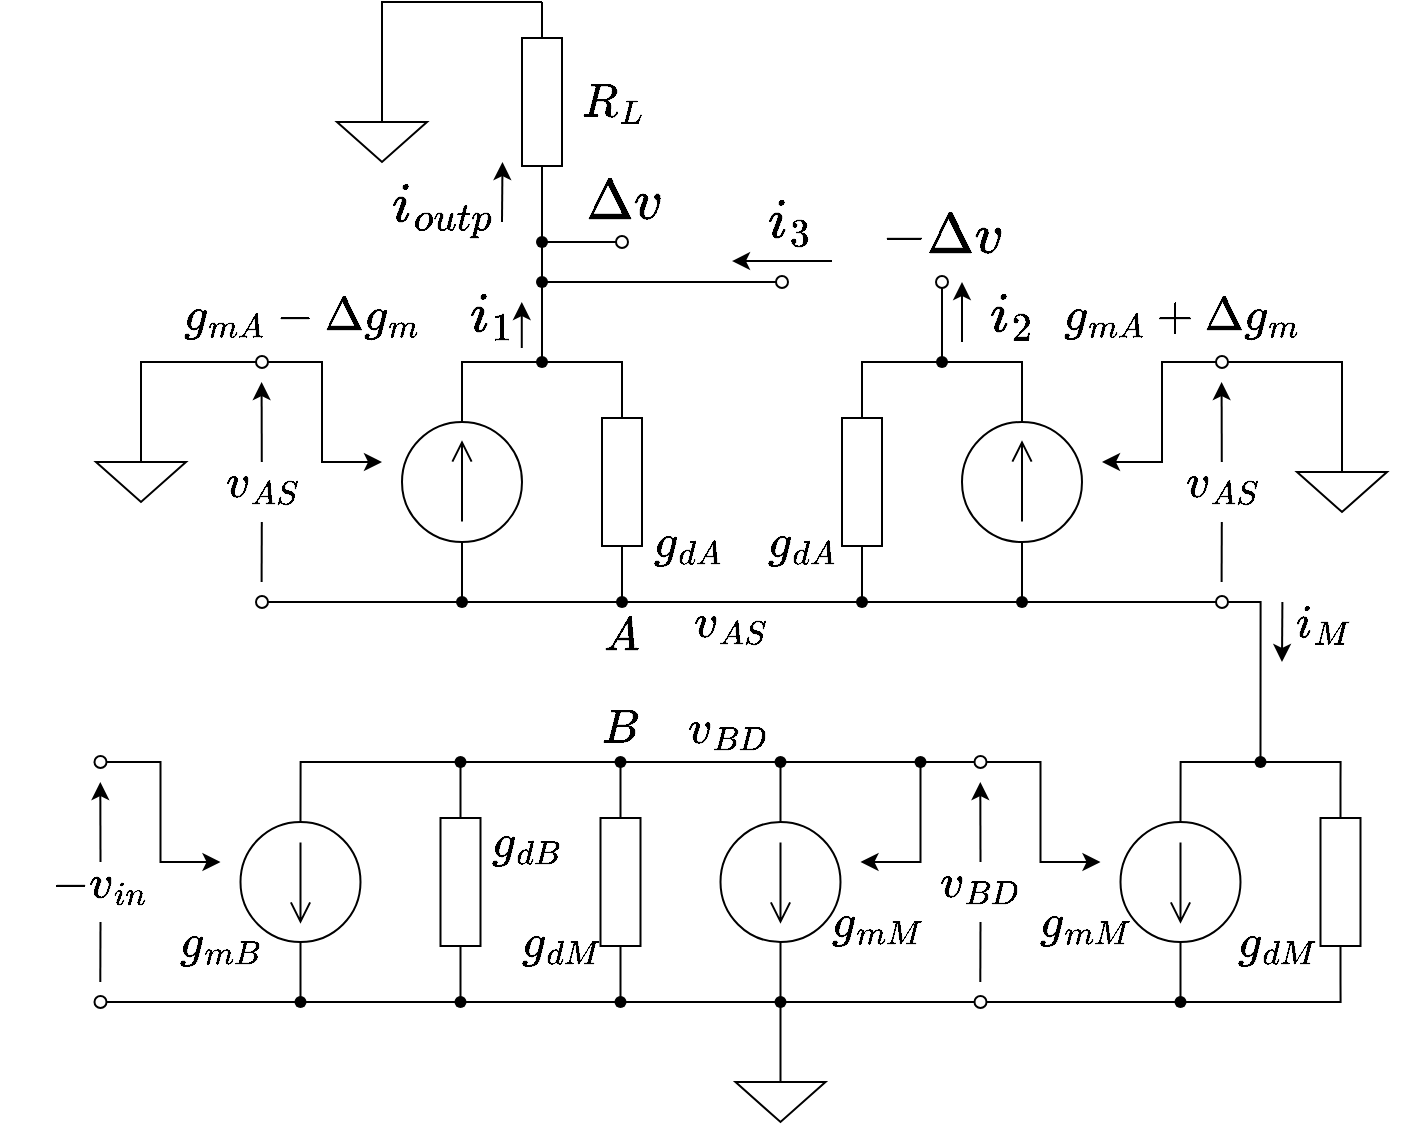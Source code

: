 <mxfile version="21.1.2" type="device">
  <diagram name="ページ1" id="mVm98HoABzWzxBuXfpn-">
    <mxGraphModel dx="810" dy="473" grid="1" gridSize="10" guides="1" tooltips="1" connect="1" arrows="1" fold="1" page="1" pageScale="1" pageWidth="827" pageHeight="1169" math="1" shadow="0">
      <root>
        <mxCell id="0" />
        <mxCell id="1" parent="0" />
        <mxCell id="XizeHZIjxKbHrV3lIYe8-179" value="" style="pointerEvents=1;verticalLabelPosition=bottom;shadow=0;dashed=0;align=center;html=1;verticalAlign=top;shape=mxgraph.electrical.signal_sources.source;aspect=fixed;points=[[0.5,0,0],[1,0.5,0],[0.5,1,0],[0,0.5,0]];elSignalType=dc1;fontFamily=Helvetica;fontSize=11;fontColor=default;direction=south;" parent="1" vertex="1">
          <mxGeometry x="609.25" y="470" width="60" height="60" as="geometry" />
        </mxCell>
        <mxCell id="XizeHZIjxKbHrV3lIYe8-180" style="edgeStyle=orthogonalEdgeStyle;shape=connector;rounded=0;orthogonalLoop=1;jettySize=auto;html=1;labelBackgroundColor=default;strokeColor=default;fontFamily=Helvetica;fontSize=11;fontColor=default;endArrow=classic;endFill=1;exitX=1;exitY=0.5;exitDx=0;exitDy=0;" parent="1" source="XizeHZIjxKbHrV3lIYe8-298" edge="1">
          <mxGeometry relative="1" as="geometry">
            <mxPoint x="599.25" y="490" as="targetPoint" />
            <Array as="points">
              <mxPoint x="569.25" y="440" />
              <mxPoint x="569.25" y="490" />
            </Array>
            <mxPoint x="549.25" y="440" as="sourcePoint" />
          </mxGeometry>
        </mxCell>
        <mxCell id="XizeHZIjxKbHrV3lIYe8-236" style="edgeStyle=orthogonalEdgeStyle;shape=connector;rounded=0;orthogonalLoop=1;jettySize=auto;html=1;exitX=1;exitY=0.5;exitDx=0;exitDy=0;exitPerimeter=0;entryX=1.008;entryY=0.611;entryDx=0;entryDy=0;entryPerimeter=0;labelBackgroundColor=default;strokeColor=default;fontFamily=Helvetica;fontSize=11;fontColor=default;endArrow=none;endFill=0;" parent="1" source="XizeHZIjxKbHrV3lIYe8-184" target="XizeHZIjxKbHrV3lIYe8-185" edge="1">
          <mxGeometry relative="1" as="geometry">
            <Array as="points">
              <mxPoint x="719.25" y="560" />
            </Array>
          </mxGeometry>
        </mxCell>
        <mxCell id="XizeHZIjxKbHrV3lIYe8-184" value="" style="pointerEvents=1;verticalLabelPosition=bottom;shadow=0;dashed=0;align=center;html=1;verticalAlign=top;shape=mxgraph.electrical.resistors.resistor_1;fontFamily=Helvetica;fontSize=11;fontColor=default;direction=south;" parent="1" vertex="1">
          <mxGeometry x="709.25" y="450" width="20" height="100" as="geometry" />
        </mxCell>
        <mxCell id="XizeHZIjxKbHrV3lIYe8-185" value="" style="shape=waypoint;sketch=0;fillStyle=solid;size=6;pointerEvents=1;points=[];fillColor=none;resizable=0;rotatable=0;perimeter=centerPerimeter;snapToPoint=1;fontFamily=Helvetica;fontSize=11;fontColor=default;" parent="1" vertex="1">
          <mxGeometry x="629.25" y="550" width="20" height="20" as="geometry" />
        </mxCell>
        <mxCell id="XizeHZIjxKbHrV3lIYe8-186" style="edgeStyle=orthogonalEdgeStyle;shape=connector;rounded=0;orthogonalLoop=1;jettySize=auto;html=1;exitX=1;exitY=0.5;exitDx=0;exitDy=0;exitPerimeter=0;labelBackgroundColor=default;strokeColor=default;fontFamily=Helvetica;fontSize=11;fontColor=default;endArrow=none;endFill=0;" parent="1" source="XizeHZIjxKbHrV3lIYe8-179" target="XizeHZIjxKbHrV3lIYe8-185" edge="1">
          <mxGeometry relative="1" as="geometry" />
        </mxCell>
        <mxCell id="XizeHZIjxKbHrV3lIYe8-192" value="" style="shape=waypoint;sketch=0;fillStyle=solid;size=6;pointerEvents=1;points=[];fillColor=none;resizable=0;rotatable=0;perimeter=centerPerimeter;snapToPoint=1;fontFamily=Helvetica;fontSize=11;fontColor=default;" parent="1" vertex="1">
          <mxGeometry x="669.25" y="430" width="20" height="20" as="geometry" />
        </mxCell>
        <mxCell id="XizeHZIjxKbHrV3lIYe8-193" style="edgeStyle=orthogonalEdgeStyle;shape=connector;rounded=0;orthogonalLoop=1;jettySize=auto;html=1;exitX=0;exitY=0.5;exitDx=0;exitDy=0;exitPerimeter=0;labelBackgroundColor=default;strokeColor=default;fontFamily=Helvetica;fontSize=11;fontColor=default;endArrow=none;endFill=0;" parent="1" source="XizeHZIjxKbHrV3lIYe8-179" target="XizeHZIjxKbHrV3lIYe8-192" edge="1">
          <mxGeometry relative="1" as="geometry">
            <Array as="points">
              <mxPoint x="639.25" y="440" />
            </Array>
          </mxGeometry>
        </mxCell>
        <mxCell id="XizeHZIjxKbHrV3lIYe8-194" style="edgeStyle=orthogonalEdgeStyle;shape=connector;rounded=0;orthogonalLoop=1;jettySize=auto;html=1;exitX=0;exitY=0.5;exitDx=0;exitDy=0;exitPerimeter=0;entryX=0.518;entryY=0.615;entryDx=0;entryDy=0;entryPerimeter=0;labelBackgroundColor=default;strokeColor=default;fontFamily=Helvetica;fontSize=11;fontColor=default;endArrow=none;endFill=0;" parent="1" source="XizeHZIjxKbHrV3lIYe8-184" target="XizeHZIjxKbHrV3lIYe8-192" edge="1">
          <mxGeometry relative="1" as="geometry">
            <Array as="points">
              <mxPoint x="719.25" y="440" />
            </Array>
          </mxGeometry>
        </mxCell>
        <mxCell id="XizeHZIjxKbHrV3lIYe8-240" style="edgeStyle=orthogonalEdgeStyle;shape=connector;rounded=0;orthogonalLoop=1;jettySize=auto;html=1;exitX=0;exitY=0.5;exitDx=0;exitDy=0;exitPerimeter=0;labelBackgroundColor=default;strokeColor=default;fontFamily=Helvetica;fontSize=11;fontColor=default;endArrow=none;endFill=0;" parent="1" source="XizeHZIjxKbHrV3lIYe8-160" target="XizeHZIjxKbHrV3lIYe8-238" edge="1">
          <mxGeometry relative="1" as="geometry" />
        </mxCell>
        <mxCell id="XizeHZIjxKbHrV3lIYe8-160" value="" style="pointerEvents=1;verticalLabelPosition=bottom;shadow=0;dashed=0;align=center;html=1;verticalAlign=top;shape=mxgraph.electrical.signal_sources.source;aspect=fixed;points=[[0.5,0,0],[1,0.5,0],[0.5,1,0],[0,0.5,0]];elSignalType=dc1;fontFamily=Helvetica;fontSize=11;fontColor=default;direction=south;" parent="1" vertex="1">
          <mxGeometry x="409.25" y="470" width="60" height="60" as="geometry" />
        </mxCell>
        <mxCell id="XizeHZIjxKbHrV3lIYe8-161" style="edgeStyle=orthogonalEdgeStyle;shape=connector;rounded=0;orthogonalLoop=1;jettySize=auto;html=1;exitX=0;exitY=0.5;exitDx=0;exitDy=0;labelBackgroundColor=default;strokeColor=default;fontFamily=Helvetica;fontSize=11;fontColor=default;endArrow=classic;endFill=1;" parent="1" source="XizeHZIjxKbHrV3lIYe8-298" edge="1">
          <mxGeometry relative="1" as="geometry">
            <mxPoint x="479.25" y="490" as="targetPoint" />
            <Array as="points">
              <mxPoint x="509.25" y="440" />
              <mxPoint x="509.25" y="490" />
            </Array>
            <mxPoint x="536.25" y="440" as="sourcePoint" />
          </mxGeometry>
        </mxCell>
        <mxCell id="XizeHZIjxKbHrV3lIYe8-165" value="" style="pointerEvents=1;verticalLabelPosition=bottom;shadow=0;dashed=0;align=center;html=1;verticalAlign=top;shape=mxgraph.electrical.resistors.resistor_1;fontFamily=Helvetica;fontSize=11;fontColor=default;direction=south;" parent="1" vertex="1">
          <mxGeometry x="349.25" y="450" width="20" height="100" as="geometry" />
        </mxCell>
        <mxCell id="XizeHZIjxKbHrV3lIYe8-300" style="edgeStyle=orthogonalEdgeStyle;shape=connector;rounded=0;orthogonalLoop=1;jettySize=auto;html=1;entryX=0;entryY=0.5;entryDx=0;entryDy=0;labelBackgroundColor=default;strokeColor=default;fontFamily=Helvetica;fontSize=11;fontColor=default;endArrow=none;endFill=0;" parent="1" source="XizeHZIjxKbHrV3lIYe8-166" target="XizeHZIjxKbHrV3lIYe8-299" edge="1">
          <mxGeometry relative="1" as="geometry" />
        </mxCell>
        <mxCell id="XizeHZIjxKbHrV3lIYe8-166" value="" style="shape=waypoint;sketch=0;fillStyle=solid;size=6;pointerEvents=1;points=[];fillColor=none;resizable=0;rotatable=0;perimeter=centerPerimeter;snapToPoint=1;fontFamily=Helvetica;fontSize=11;fontColor=default;" parent="1" vertex="1">
          <mxGeometry x="429.25" y="550" width="20" height="20" as="geometry" />
        </mxCell>
        <mxCell id="XizeHZIjxKbHrV3lIYe8-167" style="edgeStyle=orthogonalEdgeStyle;shape=connector;rounded=0;orthogonalLoop=1;jettySize=auto;html=1;exitX=1;exitY=0.5;exitDx=0;exitDy=0;exitPerimeter=0;labelBackgroundColor=default;strokeColor=default;fontFamily=Helvetica;fontSize=11;fontColor=default;endArrow=none;endFill=0;" parent="1" source="XizeHZIjxKbHrV3lIYe8-160" target="XizeHZIjxKbHrV3lIYe8-166" edge="1">
          <mxGeometry relative="1" as="geometry" />
        </mxCell>
        <mxCell id="XizeHZIjxKbHrV3lIYe8-169" value="" style="shape=waypoint;sketch=0;fillStyle=solid;size=6;pointerEvents=1;points=[];fillColor=none;resizable=0;rotatable=0;perimeter=centerPerimeter;snapToPoint=1;fontFamily=Helvetica;fontSize=11;fontColor=default;" parent="1" vertex="1">
          <mxGeometry x="349.25" y="550" width="20" height="20" as="geometry" />
        </mxCell>
        <mxCell id="XizeHZIjxKbHrV3lIYe8-171" style="edgeStyle=orthogonalEdgeStyle;shape=connector;rounded=0;orthogonalLoop=1;jettySize=auto;html=1;exitX=1;exitY=0.5;exitDx=0;exitDy=0;exitPerimeter=0;labelBackgroundColor=default;strokeColor=default;fontFamily=Helvetica;fontSize=11;fontColor=default;endArrow=none;endFill=0;" parent="1" source="XizeHZIjxKbHrV3lIYe8-165" target="XizeHZIjxKbHrV3lIYe8-169" edge="1">
          <mxGeometry relative="1" as="geometry" />
        </mxCell>
        <mxCell id="XizeHZIjxKbHrV3lIYe8-172" style="edgeStyle=orthogonalEdgeStyle;shape=connector;rounded=0;orthogonalLoop=1;jettySize=auto;html=1;entryX=0.034;entryY=0.433;entryDx=0;entryDy=0;entryPerimeter=0;labelBackgroundColor=default;strokeColor=default;fontFamily=Helvetica;fontSize=11;fontColor=default;endArrow=none;endFill=0;" parent="1" source="XizeHZIjxKbHrV3lIYe8-166" target="XizeHZIjxKbHrV3lIYe8-169" edge="1">
          <mxGeometry relative="1" as="geometry" />
        </mxCell>
        <mxCell id="XizeHZIjxKbHrV3lIYe8-241" style="edgeStyle=orthogonalEdgeStyle;shape=connector;rounded=0;orthogonalLoop=1;jettySize=auto;html=1;entryX=0;entryY=0.55;entryDx=0;entryDy=0;entryPerimeter=0;labelBackgroundColor=default;strokeColor=default;fontFamily=Helvetica;fontSize=11;fontColor=default;endArrow=none;endFill=0;" parent="1" source="XizeHZIjxKbHrV3lIYe8-173" target="XizeHZIjxKbHrV3lIYe8-238" edge="1">
          <mxGeometry relative="1" as="geometry" />
        </mxCell>
        <mxCell id="XizeHZIjxKbHrV3lIYe8-173" value="" style="shape=waypoint;sketch=0;fillStyle=solid;size=6;pointerEvents=1;points=[];fillColor=none;resizable=0;rotatable=0;perimeter=centerPerimeter;snapToPoint=1;fontFamily=Helvetica;fontSize=11;fontColor=default;" parent="1" vertex="1">
          <mxGeometry x="349.25" y="430" width="20" height="20" as="geometry" />
        </mxCell>
        <mxCell id="XizeHZIjxKbHrV3lIYe8-175" style="edgeStyle=orthogonalEdgeStyle;shape=connector;rounded=0;orthogonalLoop=1;jettySize=auto;html=1;exitX=0;exitY=0.5;exitDx=0;exitDy=0;exitPerimeter=0;entryX=0.518;entryY=0.615;entryDx=0;entryDy=0;entryPerimeter=0;labelBackgroundColor=default;strokeColor=default;fontFamily=Helvetica;fontSize=11;fontColor=default;endArrow=none;endFill=0;" parent="1" source="XizeHZIjxKbHrV3lIYe8-165" target="XizeHZIjxKbHrV3lIYe8-173" edge="1">
          <mxGeometry relative="1" as="geometry" />
        </mxCell>
        <mxCell id="XizeHZIjxKbHrV3lIYe8-141" value="" style="pointerEvents=1;verticalLabelPosition=bottom;shadow=0;dashed=0;align=center;html=1;verticalAlign=top;shape=mxgraph.electrical.signal_sources.source;aspect=fixed;points=[[0.5,0,0],[1,0.5,0],[0.5,1,0],[0,0.5,0]];elSignalType=dc1;fontFamily=Helvetica;fontSize=11;fontColor=default;direction=south;" parent="1" vertex="1">
          <mxGeometry x="169.25" y="470" width="60" height="60" as="geometry" />
        </mxCell>
        <mxCell id="XizeHZIjxKbHrV3lIYe8-142" style="edgeStyle=orthogonalEdgeStyle;shape=connector;rounded=0;orthogonalLoop=1;jettySize=auto;html=1;exitX=1;exitY=0.5;exitDx=0;exitDy=0;labelBackgroundColor=default;strokeColor=default;fontFamily=Helvetica;fontSize=11;fontColor=default;endArrow=classic;endFill=1;" parent="1" source="XizeHZIjxKbHrV3lIYe8-143" edge="1">
          <mxGeometry relative="1" as="geometry">
            <mxPoint x="159.25" y="490" as="targetPoint" />
            <Array as="points">
              <mxPoint x="129.25" y="440" />
              <mxPoint x="129.25" y="490" />
            </Array>
          </mxGeometry>
        </mxCell>
        <mxCell id="XizeHZIjxKbHrV3lIYe8-143" value="" style="verticalLabelPosition=bottom;shadow=0;dashed=0;align=center;html=1;verticalAlign=top;strokeWidth=1;shape=ellipse;perimeter=ellipsePerimeter;fontFamily=Helvetica;fontSize=11;fontColor=default;aspect=fixed;" parent="1" vertex="1">
          <mxGeometry x="96.25" y="437" width="6" height="6" as="geometry" />
        </mxCell>
        <mxCell id="XizeHZIjxKbHrV3lIYe8-144" value="" style="verticalLabelPosition=bottom;shadow=0;dashed=0;align=center;html=1;verticalAlign=top;strokeWidth=1;shape=ellipse;perimeter=ellipsePerimeter;fontFamily=Helvetica;fontSize=11;fontColor=default;aspect=fixed;" parent="1" vertex="1">
          <mxGeometry x="96.25" y="557" width="6" height="6" as="geometry" />
        </mxCell>
        <mxCell id="XizeHZIjxKbHrV3lIYe8-146" value="" style="pointerEvents=1;verticalLabelPosition=bottom;shadow=0;dashed=0;align=center;html=1;verticalAlign=top;shape=mxgraph.electrical.resistors.resistor_1;fontFamily=Helvetica;fontSize=11;fontColor=default;direction=south;" parent="1" vertex="1">
          <mxGeometry x="269.25" y="450" width="20" height="100" as="geometry" />
        </mxCell>
        <mxCell id="XizeHZIjxKbHrV3lIYe8-147" value="" style="shape=waypoint;sketch=0;fillStyle=solid;size=6;pointerEvents=1;points=[];fillColor=none;resizable=0;rotatable=0;perimeter=centerPerimeter;snapToPoint=1;fontFamily=Helvetica;fontSize=11;fontColor=default;" parent="1" vertex="1">
          <mxGeometry x="189.25" y="550" width="20" height="20" as="geometry" />
        </mxCell>
        <mxCell id="XizeHZIjxKbHrV3lIYe8-148" style="edgeStyle=orthogonalEdgeStyle;shape=connector;rounded=0;orthogonalLoop=1;jettySize=auto;html=1;exitX=1;exitY=0.5;exitDx=0;exitDy=0;exitPerimeter=0;labelBackgroundColor=default;strokeColor=default;fontFamily=Helvetica;fontSize=11;fontColor=default;endArrow=none;endFill=0;" parent="1" source="XizeHZIjxKbHrV3lIYe8-141" target="XizeHZIjxKbHrV3lIYe8-147" edge="1">
          <mxGeometry relative="1" as="geometry" />
        </mxCell>
        <mxCell id="XizeHZIjxKbHrV3lIYe8-149" style="edgeStyle=orthogonalEdgeStyle;shape=connector;rounded=0;orthogonalLoop=1;jettySize=auto;html=1;exitX=1;exitY=0.5;exitDx=0;exitDy=0;entryX=0;entryY=0.5;entryDx=0;entryDy=0;entryPerimeter=0;labelBackgroundColor=default;strokeColor=default;fontFamily=Helvetica;fontSize=11;fontColor=default;endArrow=none;endFill=0;" parent="1" source="XizeHZIjxKbHrV3lIYe8-144" target="XizeHZIjxKbHrV3lIYe8-147" edge="1">
          <mxGeometry relative="1" as="geometry" />
        </mxCell>
        <mxCell id="XizeHZIjxKbHrV3lIYe8-245" style="edgeStyle=orthogonalEdgeStyle;shape=connector;rounded=0;orthogonalLoop=1;jettySize=auto;html=1;labelBackgroundColor=default;strokeColor=default;fontFamily=Helvetica;fontSize=11;fontColor=default;endArrow=none;endFill=0;" parent="1" source="XizeHZIjxKbHrV3lIYe8-150" target="XizeHZIjxKbHrV3lIYe8-169" edge="1">
          <mxGeometry relative="1" as="geometry" />
        </mxCell>
        <mxCell id="XizeHZIjxKbHrV3lIYe8-150" value="" style="shape=waypoint;sketch=0;fillStyle=solid;size=6;pointerEvents=1;points=[];fillColor=none;resizable=0;rotatable=0;perimeter=centerPerimeter;snapToPoint=1;fontFamily=Helvetica;fontSize=11;fontColor=default;" parent="1" vertex="1">
          <mxGeometry x="269.25" y="550" width="20" height="20" as="geometry" />
        </mxCell>
        <mxCell id="XizeHZIjxKbHrV3lIYe8-152" style="edgeStyle=orthogonalEdgeStyle;shape=connector;rounded=0;orthogonalLoop=1;jettySize=auto;html=1;exitX=1;exitY=0.5;exitDx=0;exitDy=0;exitPerimeter=0;labelBackgroundColor=default;strokeColor=default;fontFamily=Helvetica;fontSize=11;fontColor=default;endArrow=none;endFill=0;" parent="1" source="XizeHZIjxKbHrV3lIYe8-146" target="XizeHZIjxKbHrV3lIYe8-150" edge="1">
          <mxGeometry relative="1" as="geometry" />
        </mxCell>
        <mxCell id="XizeHZIjxKbHrV3lIYe8-153" style="edgeStyle=orthogonalEdgeStyle;shape=connector;rounded=0;orthogonalLoop=1;jettySize=auto;html=1;entryX=0.034;entryY=0.433;entryDx=0;entryDy=0;entryPerimeter=0;labelBackgroundColor=default;strokeColor=default;fontFamily=Helvetica;fontSize=11;fontColor=default;endArrow=none;endFill=0;" parent="1" source="XizeHZIjxKbHrV3lIYe8-147" target="XizeHZIjxKbHrV3lIYe8-150" edge="1">
          <mxGeometry relative="1" as="geometry" />
        </mxCell>
        <mxCell id="XizeHZIjxKbHrV3lIYe8-244" style="edgeStyle=orthogonalEdgeStyle;shape=connector;rounded=0;orthogonalLoop=1;jettySize=auto;html=1;labelBackgroundColor=default;strokeColor=default;fontFamily=Helvetica;fontSize=11;fontColor=default;endArrow=none;endFill=0;" parent="1" source="XizeHZIjxKbHrV3lIYe8-154" target="XizeHZIjxKbHrV3lIYe8-173" edge="1">
          <mxGeometry relative="1" as="geometry" />
        </mxCell>
        <mxCell id="XizeHZIjxKbHrV3lIYe8-154" value="" style="shape=waypoint;sketch=0;fillStyle=solid;size=6;pointerEvents=1;points=[];fillColor=none;resizable=0;rotatable=0;perimeter=centerPerimeter;snapToPoint=1;fontFamily=Helvetica;fontSize=11;fontColor=default;" parent="1" vertex="1">
          <mxGeometry x="269.25" y="430" width="20" height="20" as="geometry" />
        </mxCell>
        <mxCell id="XizeHZIjxKbHrV3lIYe8-155" style="edgeStyle=orthogonalEdgeStyle;shape=connector;rounded=0;orthogonalLoop=1;jettySize=auto;html=1;exitX=0;exitY=0.5;exitDx=0;exitDy=0;exitPerimeter=0;labelBackgroundColor=default;strokeColor=default;fontFamily=Helvetica;fontSize=11;fontColor=default;endArrow=none;endFill=0;" parent="1" source="XizeHZIjxKbHrV3lIYe8-141" target="XizeHZIjxKbHrV3lIYe8-154" edge="1">
          <mxGeometry relative="1" as="geometry">
            <Array as="points">
              <mxPoint x="199.25" y="440" />
            </Array>
          </mxGeometry>
        </mxCell>
        <mxCell id="XizeHZIjxKbHrV3lIYe8-156" style="edgeStyle=orthogonalEdgeStyle;shape=connector;rounded=0;orthogonalLoop=1;jettySize=auto;html=1;exitX=0;exitY=0.5;exitDx=0;exitDy=0;exitPerimeter=0;entryX=0.518;entryY=0.615;entryDx=0;entryDy=0;entryPerimeter=0;labelBackgroundColor=default;strokeColor=default;fontFamily=Helvetica;fontSize=11;fontColor=default;endArrow=none;endFill=0;" parent="1" source="XizeHZIjxKbHrV3lIYe8-146" target="XizeHZIjxKbHrV3lIYe8-154" edge="1">
          <mxGeometry relative="1" as="geometry" />
        </mxCell>
        <mxCell id="XizeHZIjxKbHrV3lIYe8-242" style="edgeStyle=orthogonalEdgeStyle;shape=connector;rounded=0;orthogonalLoop=1;jettySize=auto;html=1;labelBackgroundColor=default;strokeColor=default;fontFamily=Helvetica;fontSize=11;fontColor=default;endArrow=none;endFill=0;" parent="1" source="XizeHZIjxKbHrV3lIYe8-238" target="XizeHZIjxKbHrV3lIYe8-239" edge="1">
          <mxGeometry relative="1" as="geometry" />
        </mxCell>
        <mxCell id="XizeHZIjxKbHrV3lIYe8-238" value="" style="shape=waypoint;sketch=0;fillStyle=solid;size=6;pointerEvents=1;points=[];fillColor=none;resizable=0;rotatable=0;perimeter=centerPerimeter;snapToPoint=1;fontFamily=Helvetica;fontSize=11;fontColor=default;" parent="1" vertex="1">
          <mxGeometry x="429.25" y="430" width="20" height="20" as="geometry" />
        </mxCell>
        <mxCell id="XizeHZIjxKbHrV3lIYe8-239" value="" style="shape=waypoint;sketch=0;fillStyle=solid;size=6;pointerEvents=1;points=[];fillColor=none;resizable=0;rotatable=0;perimeter=centerPerimeter;snapToPoint=1;fontFamily=Helvetica;fontSize=11;fontColor=default;" parent="1" vertex="1">
          <mxGeometry x="499.25" y="430" width="20" height="20" as="geometry" />
        </mxCell>
        <mxCell id="kaROFXRczzpKNxS-4uvl-25" style="edgeStyle=orthogonalEdgeStyle;shape=connector;rounded=0;orthogonalLoop=1;jettySize=auto;html=1;exitX=1;exitY=0.5;exitDx=0;exitDy=0;exitPerimeter=0;entryX=-0.024;entryY=0.644;entryDx=0;entryDy=0;entryPerimeter=0;labelBackgroundColor=default;strokeColor=default;fontFamily=Helvetica;fontSize=11;fontColor=default;endArrow=none;endFill=0;" parent="1" source="XizeHZIjxKbHrV3lIYe8-251" target="XizeHZIjxKbHrV3lIYe8-264" edge="1">
          <mxGeometry relative="1" as="geometry">
            <Array as="points">
              <mxPoint x="280" y="240" />
            </Array>
          </mxGeometry>
        </mxCell>
        <mxCell id="kaROFXRczzpKNxS-4uvl-26" style="edgeStyle=orthogonalEdgeStyle;shape=connector;rounded=0;orthogonalLoop=1;jettySize=auto;html=1;entryX=0.392;entryY=-0.14;entryDx=0;entryDy=0;entryPerimeter=0;labelBackgroundColor=default;strokeColor=default;fontFamily=Helvetica;fontSize=11;fontColor=default;endArrow=none;endFill=0;" parent="1" source="XizeHZIjxKbHrV3lIYe8-251" target="XizeHZIjxKbHrV3lIYe8-291" edge="1">
          <mxGeometry relative="1" as="geometry" />
        </mxCell>
        <mxCell id="XizeHZIjxKbHrV3lIYe8-251" value="" style="pointerEvents=1;verticalLabelPosition=bottom;shadow=0;dashed=0;align=center;html=1;verticalAlign=top;shape=mxgraph.electrical.signal_sources.source;aspect=fixed;points=[[0.5,0,0],[1,0.5,0],[0.5,1,0],[0,0.5,0]];elSignalType=dc1;fontFamily=Helvetica;fontSize=11;fontColor=default;direction=north;" parent="1" vertex="1">
          <mxGeometry x="250" y="270" width="60" height="60" as="geometry" />
        </mxCell>
        <mxCell id="XizeHZIjxKbHrV3lIYe8-252" style="edgeStyle=orthogonalEdgeStyle;shape=connector;rounded=0;orthogonalLoop=1;jettySize=auto;html=1;exitX=1;exitY=0.5;exitDx=0;exitDy=0;labelBackgroundColor=default;strokeColor=default;fontFamily=Helvetica;fontSize=11;fontColor=default;endArrow=classic;endFill=1;" parent="1" source="XizeHZIjxKbHrV3lIYe8-253" edge="1">
          <mxGeometry relative="1" as="geometry">
            <mxPoint x="240" y="290" as="targetPoint" />
            <Array as="points">
              <mxPoint x="210" y="240" />
              <mxPoint x="210" y="290" />
            </Array>
          </mxGeometry>
        </mxCell>
        <mxCell id="XizeHZIjxKbHrV3lIYe8-253" value="" style="verticalLabelPosition=bottom;shadow=0;dashed=0;align=center;html=1;verticalAlign=top;strokeWidth=1;shape=ellipse;perimeter=ellipsePerimeter;fontFamily=Helvetica;fontSize=11;fontColor=default;aspect=fixed;" parent="1" vertex="1">
          <mxGeometry x="177" y="237" width="6" height="6" as="geometry" />
        </mxCell>
        <mxCell id="XizeHZIjxKbHrV3lIYe8-256" value="" style="pointerEvents=1;verticalLabelPosition=bottom;shadow=0;dashed=0;align=center;html=1;verticalAlign=top;shape=mxgraph.electrical.resistors.resistor_1;fontFamily=Helvetica;fontSize=11;fontColor=default;direction=south;" parent="1" vertex="1">
          <mxGeometry x="350" y="250" width="20" height="100" as="geometry" />
        </mxCell>
        <mxCell id="XizeHZIjxKbHrV3lIYe8-289" style="edgeStyle=orthogonalEdgeStyle;shape=connector;rounded=0;orthogonalLoop=1;jettySize=auto;html=1;entryX=0.078;entryY=0.569;entryDx=0;entryDy=0;entryPerimeter=0;labelBackgroundColor=default;strokeColor=default;fontFamily=Helvetica;fontSize=11;fontColor=default;endArrow=none;endFill=0;" parent="1" source="XizeHZIjxKbHrV3lIYe8-260" target="XizeHZIjxKbHrV3lIYe8-279" edge="1">
          <mxGeometry relative="1" as="geometry" />
        </mxCell>
        <mxCell id="XizeHZIjxKbHrV3lIYe8-260" value="" style="shape=waypoint;sketch=0;fillStyle=solid;size=6;pointerEvents=1;points=[];fillColor=none;resizable=0;rotatable=0;perimeter=centerPerimeter;snapToPoint=1;fontFamily=Helvetica;fontSize=11;fontColor=default;" parent="1" vertex="1">
          <mxGeometry x="350" y="350" width="20" height="20" as="geometry" />
        </mxCell>
        <mxCell id="XizeHZIjxKbHrV3lIYe8-262" style="edgeStyle=orthogonalEdgeStyle;shape=connector;rounded=0;orthogonalLoop=1;jettySize=auto;html=1;exitX=1;exitY=0.5;exitDx=0;exitDy=0;exitPerimeter=0;labelBackgroundColor=default;strokeColor=default;fontFamily=Helvetica;fontSize=11;fontColor=default;endArrow=none;endFill=0;" parent="1" source="XizeHZIjxKbHrV3lIYe8-256" target="XizeHZIjxKbHrV3lIYe8-260" edge="1">
          <mxGeometry relative="1" as="geometry" />
        </mxCell>
        <mxCell id="XizeHZIjxKbHrV3lIYe8-264" value="" style="shape=waypoint;sketch=0;fillStyle=solid;size=6;pointerEvents=1;points=[];fillColor=none;resizable=0;rotatable=0;perimeter=centerPerimeter;snapToPoint=1;fontFamily=Helvetica;fontSize=11;fontColor=default;" parent="1" vertex="1">
          <mxGeometry x="310" y="230" width="20" height="20" as="geometry" />
        </mxCell>
        <mxCell id="XizeHZIjxKbHrV3lIYe8-266" style="edgeStyle=orthogonalEdgeStyle;shape=connector;rounded=0;orthogonalLoop=1;jettySize=auto;html=1;exitX=0;exitY=0.5;exitDx=0;exitDy=0;exitPerimeter=0;entryX=0.518;entryY=0.615;entryDx=0;entryDy=0;entryPerimeter=0;labelBackgroundColor=default;strokeColor=default;fontFamily=Helvetica;fontSize=11;fontColor=default;endArrow=none;endFill=0;" parent="1" source="XizeHZIjxKbHrV3lIYe8-256" target="XizeHZIjxKbHrV3lIYe8-264" edge="1">
          <mxGeometry relative="1" as="geometry">
            <Array as="points">
              <mxPoint x="360" y="240" />
            </Array>
          </mxGeometry>
        </mxCell>
        <mxCell id="kaROFXRczzpKNxS-4uvl-22" style="edgeStyle=orthogonalEdgeStyle;shape=connector;rounded=0;orthogonalLoop=1;jettySize=auto;html=1;exitX=1;exitY=0.5;exitDx=0;exitDy=0;exitPerimeter=0;entryX=0.984;entryY=0.692;entryDx=0;entryDy=0;entryPerimeter=0;labelBackgroundColor=default;strokeColor=default;fontFamily=Helvetica;fontSize=11;fontColor=default;endArrow=none;endFill=0;" parent="1" source="XizeHZIjxKbHrV3lIYe8-270" target="XizeHZIjxKbHrV3lIYe8-283" edge="1">
          <mxGeometry relative="1" as="geometry">
            <Array as="points">
              <mxPoint x="560" y="240" />
            </Array>
          </mxGeometry>
        </mxCell>
        <mxCell id="kaROFXRczzpKNxS-4uvl-23" style="edgeStyle=orthogonalEdgeStyle;shape=connector;rounded=0;orthogonalLoop=1;jettySize=auto;html=1;entryX=0.376;entryY=-0.012;entryDx=0;entryDy=0;entryPerimeter=0;labelBackgroundColor=default;strokeColor=default;fontFamily=Helvetica;fontSize=11;fontColor=default;endArrow=none;endFill=0;" parent="1" source="XizeHZIjxKbHrV3lIYe8-270" target="XizeHZIjxKbHrV3lIYe8-276" edge="1">
          <mxGeometry relative="1" as="geometry" />
        </mxCell>
        <mxCell id="XizeHZIjxKbHrV3lIYe8-270" value="" style="pointerEvents=1;verticalLabelPosition=bottom;shadow=0;dashed=0;align=center;html=1;verticalAlign=top;shape=mxgraph.electrical.signal_sources.source;aspect=fixed;points=[[0.5,0,0],[1,0.5,0],[0.5,1,0],[0,0.5,0]];elSignalType=dc1;fontFamily=Helvetica;fontSize=11;fontColor=default;direction=north;" parent="1" vertex="1">
          <mxGeometry x="530" y="270" width="60" height="60" as="geometry" />
        </mxCell>
        <mxCell id="XizeHZIjxKbHrV3lIYe8-271" style="edgeStyle=orthogonalEdgeStyle;shape=connector;rounded=0;orthogonalLoop=1;jettySize=auto;html=1;exitX=0;exitY=0.5;exitDx=0;exitDy=0;labelBackgroundColor=default;strokeColor=default;fontFamily=Helvetica;fontSize=11;fontColor=default;endArrow=classic;endFill=1;" parent="1" source="XizeHZIjxKbHrV3lIYe8-272" edge="1">
          <mxGeometry relative="1" as="geometry">
            <mxPoint x="600" y="290" as="targetPoint" />
            <Array as="points">
              <mxPoint x="630" y="240" />
              <mxPoint x="630" y="290" />
            </Array>
          </mxGeometry>
        </mxCell>
        <mxCell id="XizeHZIjxKbHrV3lIYe8-272" value="" style="verticalLabelPosition=bottom;shadow=0;dashed=0;align=center;html=1;verticalAlign=top;strokeWidth=1;shape=ellipse;perimeter=ellipsePerimeter;fontFamily=Helvetica;fontSize=11;fontColor=default;aspect=fixed;" parent="1" vertex="1">
          <mxGeometry x="657" y="237" width="6" height="6" as="geometry" />
        </mxCell>
        <mxCell id="XizeHZIjxKbHrV3lIYe8-275" value="" style="pointerEvents=1;verticalLabelPosition=bottom;shadow=0;dashed=0;align=center;html=1;verticalAlign=top;shape=mxgraph.electrical.resistors.resistor_1;fontFamily=Helvetica;fontSize=11;fontColor=default;direction=south;" parent="1" vertex="1">
          <mxGeometry x="470" y="250" width="20" height="100" as="geometry" />
        </mxCell>
        <mxCell id="XizeHZIjxKbHrV3lIYe8-276" value="" style="shape=waypoint;sketch=0;fillStyle=solid;size=6;pointerEvents=1;points=[];fillColor=none;resizable=0;rotatable=0;perimeter=centerPerimeter;snapToPoint=1;fontFamily=Helvetica;fontSize=11;fontColor=default;" parent="1" vertex="1">
          <mxGeometry x="550" y="350" width="20" height="20" as="geometry" />
        </mxCell>
        <mxCell id="XizeHZIjxKbHrV3lIYe8-279" value="" style="shape=waypoint;sketch=0;fillStyle=solid;size=6;pointerEvents=1;points=[];fillColor=none;resizable=0;rotatable=0;perimeter=centerPerimeter;snapToPoint=1;fontFamily=Helvetica;fontSize=11;fontColor=default;" parent="1" vertex="1">
          <mxGeometry x="470" y="350" width="20" height="20" as="geometry" />
        </mxCell>
        <mxCell id="XizeHZIjxKbHrV3lIYe8-281" style="edgeStyle=orthogonalEdgeStyle;shape=connector;rounded=0;orthogonalLoop=1;jettySize=auto;html=1;exitX=1;exitY=0.5;exitDx=0;exitDy=0;exitPerimeter=0;labelBackgroundColor=default;strokeColor=default;fontFamily=Helvetica;fontSize=11;fontColor=default;endArrow=none;endFill=0;" parent="1" source="XizeHZIjxKbHrV3lIYe8-275" target="XizeHZIjxKbHrV3lIYe8-279" edge="1">
          <mxGeometry relative="1" as="geometry" />
        </mxCell>
        <mxCell id="XizeHZIjxKbHrV3lIYe8-282" style="edgeStyle=orthogonalEdgeStyle;shape=connector;rounded=0;orthogonalLoop=1;jettySize=auto;html=1;entryX=0.034;entryY=0.433;entryDx=0;entryDy=0;entryPerimeter=0;labelBackgroundColor=default;strokeColor=default;fontFamily=Helvetica;fontSize=11;fontColor=default;endArrow=none;endFill=0;" parent="1" source="XizeHZIjxKbHrV3lIYe8-276" target="XizeHZIjxKbHrV3lIYe8-279" edge="1">
          <mxGeometry relative="1" as="geometry" />
        </mxCell>
        <mxCell id="XizeHZIjxKbHrV3lIYe8-283" value="" style="shape=waypoint;sketch=0;fillStyle=solid;size=6;pointerEvents=1;points=[];fillColor=none;resizable=0;rotatable=0;perimeter=centerPerimeter;snapToPoint=1;fontFamily=Helvetica;fontSize=11;fontColor=default;" parent="1" vertex="1">
          <mxGeometry x="510" y="230" width="20" height="20" as="geometry" />
        </mxCell>
        <mxCell id="XizeHZIjxKbHrV3lIYe8-285" style="edgeStyle=orthogonalEdgeStyle;shape=connector;rounded=0;orthogonalLoop=1;jettySize=auto;html=1;exitX=0;exitY=0.5;exitDx=0;exitDy=0;exitPerimeter=0;entryX=0.518;entryY=0.615;entryDx=0;entryDy=0;entryPerimeter=0;labelBackgroundColor=default;strokeColor=default;fontFamily=Helvetica;fontSize=11;fontColor=default;endArrow=none;endFill=0;" parent="1" source="XizeHZIjxKbHrV3lIYe8-275" target="XizeHZIjxKbHrV3lIYe8-283" edge="1">
          <mxGeometry relative="1" as="geometry">
            <Array as="points">
              <mxPoint x="480" y="240" />
            </Array>
          </mxGeometry>
        </mxCell>
        <mxCell id="XizeHZIjxKbHrV3lIYe8-292" style="edgeStyle=orthogonalEdgeStyle;shape=connector;rounded=0;orthogonalLoop=1;jettySize=auto;html=1;exitX=1;exitY=0.5;exitDx=0;exitDy=0;entryX=-0.041;entryY=0.563;entryDx=0;entryDy=0;entryPerimeter=0;labelBackgroundColor=default;strokeColor=default;fontFamily=Helvetica;fontSize=11;fontColor=default;endArrow=none;endFill=0;" parent="1" source="XizeHZIjxKbHrV3lIYe8-290" target="XizeHZIjxKbHrV3lIYe8-291" edge="1">
          <mxGeometry relative="1" as="geometry" />
        </mxCell>
        <mxCell id="XizeHZIjxKbHrV3lIYe8-290" value="" style="verticalLabelPosition=bottom;shadow=0;dashed=0;align=center;html=1;verticalAlign=top;strokeWidth=1;shape=ellipse;perimeter=ellipsePerimeter;fontFamily=Helvetica;fontSize=11;fontColor=default;aspect=fixed;" parent="1" vertex="1">
          <mxGeometry x="177" y="357" width="6" height="6" as="geometry" />
        </mxCell>
        <mxCell id="XizeHZIjxKbHrV3lIYe8-294" style="edgeStyle=orthogonalEdgeStyle;shape=connector;rounded=0;orthogonalLoop=1;jettySize=auto;html=1;entryX=-0.041;entryY=0.517;entryDx=0;entryDy=0;entryPerimeter=0;labelBackgroundColor=default;strokeColor=default;fontFamily=Helvetica;fontSize=11;fontColor=default;endArrow=none;endFill=0;" parent="1" source="XizeHZIjxKbHrV3lIYe8-291" target="XizeHZIjxKbHrV3lIYe8-260" edge="1">
          <mxGeometry relative="1" as="geometry" />
        </mxCell>
        <mxCell id="XizeHZIjxKbHrV3lIYe8-291" value="" style="shape=waypoint;sketch=0;fillStyle=solid;size=6;pointerEvents=1;points=[];fillColor=none;resizable=0;rotatable=0;perimeter=centerPerimeter;snapToPoint=1;fontFamily=Helvetica;fontSize=11;fontColor=default;" parent="1" vertex="1">
          <mxGeometry x="270" y="350" width="20" height="20" as="geometry" />
        </mxCell>
        <mxCell id="XizeHZIjxKbHrV3lIYe8-296" style="edgeStyle=orthogonalEdgeStyle;shape=connector;rounded=0;orthogonalLoop=1;jettySize=auto;html=1;exitX=1;exitY=0.5;exitDx=0;exitDy=0;entryX=0.725;entryY=0.021;entryDx=0;entryDy=0;entryPerimeter=0;labelBackgroundColor=default;strokeColor=default;fontFamily=Helvetica;fontSize=11;fontColor=default;endArrow=none;endFill=0;" parent="1" source="XizeHZIjxKbHrV3lIYe8-295" target="XizeHZIjxKbHrV3lIYe8-192" edge="1">
          <mxGeometry relative="1" as="geometry">
            <Array as="points">
              <mxPoint x="680" y="360" />
            </Array>
          </mxGeometry>
        </mxCell>
        <mxCell id="XizeHZIjxKbHrV3lIYe8-297" style="edgeStyle=orthogonalEdgeStyle;shape=connector;rounded=0;orthogonalLoop=1;jettySize=auto;html=1;exitX=0;exitY=0.5;exitDx=0;exitDy=0;entryX=0.965;entryY=0.56;entryDx=0;entryDy=0;entryPerimeter=0;labelBackgroundColor=default;strokeColor=default;fontFamily=Helvetica;fontSize=11;fontColor=default;endArrow=none;endFill=0;" parent="1" source="XizeHZIjxKbHrV3lIYe8-295" target="XizeHZIjxKbHrV3lIYe8-276" edge="1">
          <mxGeometry relative="1" as="geometry" />
        </mxCell>
        <mxCell id="XizeHZIjxKbHrV3lIYe8-295" value="" style="verticalLabelPosition=bottom;shadow=0;dashed=0;align=center;html=1;verticalAlign=top;strokeWidth=1;shape=ellipse;perimeter=ellipsePerimeter;fontFamily=Helvetica;fontSize=11;fontColor=default;aspect=fixed;" parent="1" vertex="1">
          <mxGeometry x="657" y="357" width="6" height="6" as="geometry" />
        </mxCell>
        <mxCell id="XizeHZIjxKbHrV3lIYe8-298" value="" style="verticalLabelPosition=bottom;shadow=0;dashed=0;align=center;html=1;verticalAlign=top;strokeWidth=1;shape=ellipse;perimeter=ellipsePerimeter;fontFamily=Helvetica;fontSize=11;fontColor=default;aspect=fixed;" parent="1" vertex="1">
          <mxGeometry x="536.25" y="437" width="6" height="6" as="geometry" />
        </mxCell>
        <mxCell id="XizeHZIjxKbHrV3lIYe8-301" style="edgeStyle=orthogonalEdgeStyle;shape=connector;rounded=0;orthogonalLoop=1;jettySize=auto;html=1;exitX=1;exitY=0.5;exitDx=0;exitDy=0;entryX=0.039;entryY=0.632;entryDx=0;entryDy=0;entryPerimeter=0;labelBackgroundColor=default;strokeColor=default;fontFamily=Helvetica;fontSize=11;fontColor=default;endArrow=none;endFill=0;" parent="1" source="XizeHZIjxKbHrV3lIYe8-299" target="XizeHZIjxKbHrV3lIYe8-185" edge="1">
          <mxGeometry relative="1" as="geometry" />
        </mxCell>
        <mxCell id="XizeHZIjxKbHrV3lIYe8-299" value="" style="verticalLabelPosition=bottom;shadow=0;dashed=0;align=center;html=1;verticalAlign=top;strokeWidth=1;shape=ellipse;perimeter=ellipsePerimeter;fontFamily=Helvetica;fontSize=11;fontColor=default;aspect=fixed;" parent="1" vertex="1">
          <mxGeometry x="536.25" y="557" width="6" height="6" as="geometry" />
        </mxCell>
        <mxCell id="XizeHZIjxKbHrV3lIYe8-311" style="edgeStyle=orthogonalEdgeStyle;shape=connector;rounded=0;orthogonalLoop=1;jettySize=auto;html=1;exitX=1;exitY=0.5;exitDx=0;exitDy=0;exitPerimeter=0;entryX=0.542;entryY=-0.006;entryDx=0;entryDy=0;entryPerimeter=0;labelBackgroundColor=default;strokeColor=default;fontFamily=Helvetica;fontSize=11;fontColor=default;endArrow=none;endFill=0;" parent="1" source="XizeHZIjxKbHrV3lIYe8-302" target="XizeHZIjxKbHrV3lIYe8-307" edge="1">
          <mxGeometry relative="1" as="geometry" />
        </mxCell>
        <mxCell id="XizeHZIjxKbHrV3lIYe8-315" style="edgeStyle=orthogonalEdgeStyle;shape=connector;rounded=0;orthogonalLoop=1;jettySize=auto;html=1;exitX=0;exitY=0.5;exitDx=0;exitDy=0;exitPerimeter=0;entryX=0.5;entryY=0;entryDx=0;entryDy=0;entryPerimeter=0;labelBackgroundColor=default;strokeColor=default;fontFamily=Helvetica;fontSize=11;fontColor=default;endArrow=none;endFill=0;" parent="1" source="XizeHZIjxKbHrV3lIYe8-302" target="XizeHZIjxKbHrV3lIYe8-314" edge="1">
          <mxGeometry relative="1" as="geometry">
            <Array as="points">
              <mxPoint x="240" y="60" />
            </Array>
          </mxGeometry>
        </mxCell>
        <mxCell id="XizeHZIjxKbHrV3lIYe8-302" value="" style="pointerEvents=1;verticalLabelPosition=bottom;shadow=0;dashed=0;align=center;html=1;verticalAlign=top;shape=mxgraph.electrical.resistors.resistor_1;fontFamily=Helvetica;fontSize=11;fontColor=default;direction=south;" parent="1" vertex="1">
          <mxGeometry x="310" y="60" width="20" height="100" as="geometry" />
        </mxCell>
        <mxCell id="XizeHZIjxKbHrV3lIYe8-306" style="edgeStyle=orthogonalEdgeStyle;shape=connector;rounded=0;orthogonalLoop=1;jettySize=auto;html=1;exitX=0.5;exitY=1;exitDx=0;exitDy=0;entryX=0.592;entryY=0.042;entryDx=0;entryDy=0;entryPerimeter=0;labelBackgroundColor=default;strokeColor=default;fontFamily=Helvetica;fontSize=11;fontColor=default;endArrow=none;endFill=0;" parent="1" source="XizeHZIjxKbHrV3lIYe8-303" target="XizeHZIjxKbHrV3lIYe8-283" edge="1">
          <mxGeometry relative="1" as="geometry" />
        </mxCell>
        <mxCell id="XizeHZIjxKbHrV3lIYe8-303" value="" style="verticalLabelPosition=bottom;shadow=0;dashed=0;align=center;html=1;verticalAlign=top;strokeWidth=1;shape=ellipse;perimeter=ellipsePerimeter;fontFamily=Helvetica;fontSize=11;fontColor=default;aspect=fixed;" parent="1" vertex="1">
          <mxGeometry x="517" y="197" width="6" height="6" as="geometry" />
        </mxCell>
        <mxCell id="XizeHZIjxKbHrV3lIYe8-313" style="edgeStyle=orthogonalEdgeStyle;shape=connector;rounded=0;orthogonalLoop=1;jettySize=auto;html=1;exitX=0;exitY=0.5;exitDx=0;exitDy=0;entryX=1.1;entryY=0.483;entryDx=0;entryDy=0;entryPerimeter=0;labelBackgroundColor=default;strokeColor=default;fontFamily=Helvetica;fontSize=11;fontColor=default;endArrow=none;endFill=0;" parent="1" source="XizeHZIjxKbHrV3lIYe8-304" target="XizeHZIjxKbHrV3lIYe8-308" edge="1">
          <mxGeometry relative="1" as="geometry" />
        </mxCell>
        <mxCell id="XizeHZIjxKbHrV3lIYe8-304" value="" style="verticalLabelPosition=bottom;shadow=0;dashed=0;align=center;html=1;verticalAlign=top;strokeWidth=1;shape=ellipse;perimeter=ellipsePerimeter;fontFamily=Helvetica;fontSize=11;fontColor=default;aspect=fixed;" parent="1" vertex="1">
          <mxGeometry x="437" y="197" width="6" height="6" as="geometry" />
        </mxCell>
        <mxCell id="XizeHZIjxKbHrV3lIYe8-312" style="edgeStyle=orthogonalEdgeStyle;shape=connector;rounded=0;orthogonalLoop=1;jettySize=auto;html=1;exitX=0;exitY=0.5;exitDx=0;exitDy=0;entryX=1.063;entryY=0.515;entryDx=0;entryDy=0;entryPerimeter=0;labelBackgroundColor=default;strokeColor=default;fontFamily=Helvetica;fontSize=11;fontColor=default;endArrow=none;endFill=0;" parent="1" source="XizeHZIjxKbHrV3lIYe8-305" target="XizeHZIjxKbHrV3lIYe8-307" edge="1">
          <mxGeometry relative="1" as="geometry" />
        </mxCell>
        <mxCell id="XizeHZIjxKbHrV3lIYe8-305" value="" style="verticalLabelPosition=bottom;shadow=0;dashed=0;align=center;html=1;verticalAlign=top;strokeWidth=1;shape=ellipse;perimeter=ellipsePerimeter;fontFamily=Helvetica;fontSize=11;fontColor=default;aspect=fixed;" parent="1" vertex="1">
          <mxGeometry x="357" y="177" width="6" height="6" as="geometry" />
        </mxCell>
        <mxCell id="XizeHZIjxKbHrV3lIYe8-307" value="" style="shape=waypoint;sketch=0;fillStyle=solid;size=6;pointerEvents=1;points=[];fillColor=none;resizable=0;rotatable=0;perimeter=centerPerimeter;snapToPoint=1;fontFamily=Helvetica;fontSize=11;fontColor=default;" parent="1" vertex="1">
          <mxGeometry x="310" y="170" width="20" height="20" as="geometry" />
        </mxCell>
        <mxCell id="XizeHZIjxKbHrV3lIYe8-309" style="edgeStyle=orthogonalEdgeStyle;shape=connector;rounded=0;orthogonalLoop=1;jettySize=auto;html=1;entryX=0.496;entryY=0.989;entryDx=0;entryDy=0;entryPerimeter=0;labelBackgroundColor=default;strokeColor=default;fontFamily=Helvetica;fontSize=11;fontColor=default;endArrow=none;endFill=0;" parent="1" source="XizeHZIjxKbHrV3lIYe8-308" target="XizeHZIjxKbHrV3lIYe8-307" edge="1">
          <mxGeometry relative="1" as="geometry" />
        </mxCell>
        <mxCell id="XizeHZIjxKbHrV3lIYe8-310" style="edgeStyle=orthogonalEdgeStyle;shape=connector;rounded=0;orthogonalLoop=1;jettySize=auto;html=1;entryX=0.588;entryY=0.022;entryDx=0;entryDy=0;entryPerimeter=0;labelBackgroundColor=default;strokeColor=default;fontFamily=Helvetica;fontSize=11;fontColor=default;endArrow=none;endFill=0;" parent="1" source="XizeHZIjxKbHrV3lIYe8-308" target="XizeHZIjxKbHrV3lIYe8-264" edge="1">
          <mxGeometry relative="1" as="geometry" />
        </mxCell>
        <mxCell id="XizeHZIjxKbHrV3lIYe8-308" value="" style="shape=waypoint;sketch=0;fillStyle=solid;size=6;pointerEvents=1;points=[];fillColor=none;resizable=0;rotatable=0;perimeter=centerPerimeter;snapToPoint=1;fontFamily=Helvetica;fontSize=11;fontColor=default;" parent="1" vertex="1">
          <mxGeometry x="310" y="190" width="20" height="20" as="geometry" />
        </mxCell>
        <mxCell id="XizeHZIjxKbHrV3lIYe8-314" value="" style="pointerEvents=1;verticalLabelPosition=bottom;shadow=0;dashed=0;align=center;html=1;verticalAlign=top;shape=mxgraph.electrical.signal_sources.signal_ground;fontFamily=Helvetica;fontSize=11;fontColor=default;" parent="1" vertex="1">
          <mxGeometry x="217.5" y="110" width="45" height="30" as="geometry" />
        </mxCell>
        <mxCell id="XizeHZIjxKbHrV3lIYe8-316" value="&lt;font style=&quot;font-size: 20px;&quot;&gt;`g_{mB}`&lt;/font&gt;" style="text;html=1;align=center;verticalAlign=middle;resizable=0;points=[];autosize=1;strokeColor=none;fillColor=none;fontSize=11;fontFamily=Helvetica;fontColor=default;" parent="1" vertex="1">
          <mxGeometry x="109.25" y="510" width="100" height="40" as="geometry" />
        </mxCell>
        <mxCell id="XizeHZIjxKbHrV3lIYe8-317" value="&lt;font style=&quot;font-size: 20px;&quot;&gt;`g_{mM}`&lt;/font&gt;" style="text;html=1;align=center;verticalAlign=middle;resizable=0;points=[];autosize=1;strokeColor=none;fillColor=none;fontSize=11;fontFamily=Helvetica;fontColor=default;" parent="1" vertex="1">
          <mxGeometry x="432.25" y="500" width="110" height="40" as="geometry" />
        </mxCell>
        <mxCell id="XizeHZIjxKbHrV3lIYe8-318" value="&lt;font style=&quot;font-size: 20px;&quot;&gt;`g_{mM}`&lt;/font&gt;" style="text;html=1;align=center;verticalAlign=middle;resizable=0;points=[];autosize=1;strokeColor=none;fillColor=none;fontSize=11;fontFamily=Helvetica;fontColor=default;" parent="1" vertex="1">
          <mxGeometry x="536.25" y="500" width="110" height="40" as="geometry" />
        </mxCell>
        <mxCell id="XizeHZIjxKbHrV3lIYe8-319" value="&lt;font style=&quot;font-size: 20px;&quot;&gt;`g_{mA}-\Delta g_{m}`&lt;/font&gt;" style="text;html=1;align=center;verticalAlign=middle;resizable=0;points=[];autosize=1;strokeColor=none;fillColor=none;fontSize=11;fontFamily=Helvetica;fontColor=default;" parent="1" vertex="1">
          <mxGeometry x="90" y="197" width="220" height="40" as="geometry" />
        </mxCell>
        <mxCell id="XizeHZIjxKbHrV3lIYe8-320" value="&lt;font style=&quot;font-size: 20px;&quot;&gt;`g_{mA}+\Delta g_{m}`&lt;/font&gt;" style="text;html=1;align=center;verticalAlign=middle;resizable=0;points=[];autosize=1;strokeColor=none;fillColor=none;fontSize=11;fontFamily=Helvetica;fontColor=default;" parent="1" vertex="1">
          <mxGeometry x="530" y="197" width="220" height="40" as="geometry" />
        </mxCell>
        <mxCell id="kaROFXRczzpKNxS-4uvl-1" style="edgeStyle=orthogonalEdgeStyle;rounded=0;orthogonalLoop=1;jettySize=auto;html=1;exitX=0.5;exitY=0;exitDx=0;exitDy=0;exitPerimeter=0;entryX=0;entryY=0.5;entryDx=0;entryDy=0;endArrow=none;endFill=0;" parent="1" source="XizeHZIjxKbHrV3lIYe8-321" target="XizeHZIjxKbHrV3lIYe8-253" edge="1">
          <mxGeometry relative="1" as="geometry">
            <Array as="points">
              <mxPoint x="119" y="240" />
            </Array>
          </mxGeometry>
        </mxCell>
        <mxCell id="XizeHZIjxKbHrV3lIYe8-321" value="" style="pointerEvents=1;verticalLabelPosition=bottom;shadow=0;dashed=0;align=center;html=1;verticalAlign=top;shape=mxgraph.electrical.signal_sources.signal_ground;fontFamily=Helvetica;fontSize=11;fontColor=default;" parent="1" vertex="1">
          <mxGeometry x="97" y="280" width="45" height="30" as="geometry" />
        </mxCell>
        <mxCell id="kaROFXRczzpKNxS-4uvl-2" style="edgeStyle=orthogonalEdgeStyle;shape=connector;rounded=0;orthogonalLoop=1;jettySize=auto;html=1;exitX=0.5;exitY=0;exitDx=0;exitDy=0;exitPerimeter=0;entryX=1;entryY=0.5;entryDx=0;entryDy=0;labelBackgroundColor=default;strokeColor=default;fontFamily=Helvetica;fontSize=11;fontColor=default;endArrow=none;endFill=0;" parent="1" source="XizeHZIjxKbHrV3lIYe8-322" target="XizeHZIjxKbHrV3lIYe8-272" edge="1">
          <mxGeometry relative="1" as="geometry">
            <Array as="points">
              <mxPoint x="720" y="240" />
            </Array>
          </mxGeometry>
        </mxCell>
        <mxCell id="XizeHZIjxKbHrV3lIYe8-322" value="" style="pointerEvents=1;verticalLabelPosition=bottom;shadow=0;dashed=0;align=center;html=1;verticalAlign=top;shape=mxgraph.electrical.signal_sources.signal_ground;fontFamily=Helvetica;fontSize=11;fontColor=default;" parent="1" vertex="1">
          <mxGeometry x="697.5" y="285" width="45" height="30" as="geometry" />
        </mxCell>
        <mxCell id="XizeHZIjxKbHrV3lIYe8-325" value="&lt;font style=&quot;font-size: 20px;&quot;&gt;`g_{dB}`&lt;/font&gt;" style="text;html=1;align=center;verticalAlign=middle;resizable=0;points=[];autosize=1;strokeColor=none;fillColor=none;fontSize=11;fontFamily=Helvetica;fontColor=default;" parent="1" vertex="1">
          <mxGeometry x="262.25" y="460" width="100" height="40" as="geometry" />
        </mxCell>
        <mxCell id="XizeHZIjxKbHrV3lIYe8-326" value="&lt;font style=&quot;font-size: 20px;&quot;&gt;`g_{dM}`&lt;/font&gt;" style="text;html=1;align=center;verticalAlign=middle;resizable=0;points=[];autosize=1;strokeColor=none;fillColor=none;fontSize=11;fontFamily=Helvetica;fontColor=default;" parent="1" vertex="1">
          <mxGeometry x="279.25" y="510" width="100" height="40" as="geometry" />
        </mxCell>
        <mxCell id="XizeHZIjxKbHrV3lIYe8-327" value="&lt;font style=&quot;font-size: 20px;&quot;&gt;`g_{dM}`&lt;/font&gt;" style="text;html=1;align=center;verticalAlign=middle;resizable=0;points=[];autosize=1;strokeColor=none;fillColor=none;fontSize=11;fontFamily=Helvetica;fontColor=default;" parent="1" vertex="1">
          <mxGeometry x="636.75" y="510" width="100" height="40" as="geometry" />
        </mxCell>
        <mxCell id="XizeHZIjxKbHrV3lIYe8-328" value="&lt;font style=&quot;font-size: 20px;&quot;&gt;`g_{dA}`&lt;/font&gt;" style="text;html=1;align=center;verticalAlign=middle;resizable=0;points=[];autosize=1;strokeColor=none;fillColor=none;fontSize=11;fontFamily=Helvetica;fontColor=default;" parent="1" vertex="1">
          <mxGeometry x="343" y="310" width="100" height="40" as="geometry" />
        </mxCell>
        <mxCell id="XizeHZIjxKbHrV3lIYe8-329" value="&lt;font style=&quot;font-size: 20px;&quot;&gt;`g_{dA}`&lt;/font&gt;" style="text;html=1;align=center;verticalAlign=middle;resizable=0;points=[];autosize=1;strokeColor=none;fillColor=none;fontSize=11;fontFamily=Helvetica;fontColor=default;" parent="1" vertex="1">
          <mxGeometry x="400" y="310" width="100" height="40" as="geometry" />
        </mxCell>
        <mxCell id="XizeHZIjxKbHrV3lIYe8-330" value="&lt;font style=&quot;font-size: 20px;&quot;&gt;`v_{BD}`&lt;/font&gt;" style="text;html=1;align=center;verticalAlign=middle;resizable=0;points=[];autosize=1;strokeColor=none;fillColor=none;fontSize=11;fontFamily=Helvetica;fontColor=default;" parent="1" vertex="1">
          <mxGeometry x="363" y="403" width="100" height="40" as="geometry" />
        </mxCell>
        <mxCell id="XizeHZIjxKbHrV3lIYe8-331" value="&lt;font style=&quot;font-size: 20px;&quot;&gt;`v_{AS}`&lt;/font&gt;" style="text;html=1;align=center;verticalAlign=middle;resizable=0;points=[];autosize=1;strokeColor=none;fillColor=none;fontSize=11;fontFamily=Helvetica;fontColor=default;" parent="1" vertex="1">
          <mxGeometry x="364" y="350" width="100" height="40" as="geometry" />
        </mxCell>
        <mxCell id="XizeHZIjxKbHrV3lIYe8-332" value="&lt;font style=&quot;font-size: 20px;&quot;&gt;`R_{L}`&lt;/font&gt;" style="text;html=1;align=center;verticalAlign=middle;resizable=0;points=[];autosize=1;strokeColor=none;fillColor=none;fontSize=11;fontFamily=Helvetica;fontColor=default;" parent="1" vertex="1">
          <mxGeometry x="310" y="90" width="90" height="40" as="geometry" />
        </mxCell>
        <mxCell id="kaROFXRczzpKNxS-4uvl-5" style="edgeStyle=orthogonalEdgeStyle;shape=connector;rounded=0;orthogonalLoop=1;jettySize=auto;html=1;exitX=0.5;exitY=0;exitDx=0;exitDy=0;exitPerimeter=0;entryX=0.602;entryY=0.991;entryDx=0;entryDy=0;entryPerimeter=0;labelBackgroundColor=default;strokeColor=default;fontFamily=Helvetica;fontSize=11;fontColor=default;endArrow=none;endFill=0;" parent="1" source="kaROFXRczzpKNxS-4uvl-3" target="XizeHZIjxKbHrV3lIYe8-166" edge="1">
          <mxGeometry relative="1" as="geometry" />
        </mxCell>
        <mxCell id="kaROFXRczzpKNxS-4uvl-3" value="" style="pointerEvents=1;verticalLabelPosition=bottom;shadow=0;dashed=0;align=center;html=1;verticalAlign=top;shape=mxgraph.electrical.signal_sources.signal_ground;fontFamily=Helvetica;fontSize=11;fontColor=default;" parent="1" vertex="1">
          <mxGeometry x="416.75" y="590" width="45" height="30" as="geometry" />
        </mxCell>
        <mxCell id="kaROFXRczzpKNxS-4uvl-6" value="&lt;font style=&quot;font-size: 24px;&quot;&gt;`\Delta v`&lt;/font&gt;" style="text;html=1;align=center;verticalAlign=middle;resizable=0;points=[];autosize=1;strokeColor=none;fillColor=none;fontSize=11;fontFamily=Helvetica;fontColor=default;" parent="1" vertex="1">
          <mxGeometry x="300" y="140" width="120" height="40" as="geometry" />
        </mxCell>
        <mxCell id="kaROFXRczzpKNxS-4uvl-7" value="" style="endArrow=classic;html=1;rounded=0;labelBackgroundColor=default;strokeColor=default;fontFamily=Helvetica;fontSize=11;fontColor=default;shape=connector;" parent="1" edge="1">
          <mxGeometry x="-1" y="-4" width="50" height="50" relative="1" as="geometry">
            <mxPoint x="465" y="189.52" as="sourcePoint" />
            <mxPoint x="415" y="189.52" as="targetPoint" />
            <mxPoint as="offset" />
          </mxGeometry>
        </mxCell>
        <mxCell id="kaROFXRczzpKNxS-4uvl-8" value="&lt;font style=&quot;font-size: 24px;&quot;&gt;`i_{3}`&lt;/font&gt;" style="text;html=1;align=center;verticalAlign=middle;resizable=0;points=[];autosize=1;strokeColor=none;fillColor=none;fontSize=11;fontFamily=Helvetica;fontColor=default;" parent="1" vertex="1">
          <mxGeometry x="399.25" y="150" width="90" height="40" as="geometry" />
        </mxCell>
        <mxCell id="kaROFXRczzpKNxS-4uvl-9" value="" style="endArrow=classic;html=1;rounded=0;labelBackgroundColor=default;strokeColor=default;fontFamily=Helvetica;fontSize=11;fontColor=default;shape=connector;" parent="1" edge="1">
          <mxGeometry x="-1" y="-4" width="50" height="50" relative="1" as="geometry">
            <mxPoint x="309.89" y="233" as="sourcePoint" />
            <mxPoint x="309.89" y="210" as="targetPoint" />
            <mxPoint as="offset" />
          </mxGeometry>
        </mxCell>
        <mxCell id="kaROFXRczzpKNxS-4uvl-10" value="&lt;font style=&quot;font-size: 24px;&quot;&gt;`i_{1}`&lt;/font&gt;" style="text;html=1;align=center;verticalAlign=middle;resizable=0;points=[];autosize=1;strokeColor=none;fillColor=none;fontSize=11;fontFamily=Helvetica;fontColor=default;" parent="1" vertex="1">
          <mxGeometry x="250" y="197" width="90" height="40" as="geometry" />
        </mxCell>
        <mxCell id="kaROFXRczzpKNxS-4uvl-12" value="" style="endArrow=classic;html=1;rounded=0;labelBackgroundColor=default;strokeColor=default;fontFamily=Helvetica;fontSize=11;fontColor=default;shape=connector;" parent="1" edge="1">
          <mxGeometry x="-1" y="-4" width="50" height="50" relative="1" as="geometry">
            <mxPoint x="530" y="230" as="sourcePoint" />
            <mxPoint x="530" y="200" as="targetPoint" />
            <mxPoint as="offset" />
          </mxGeometry>
        </mxCell>
        <mxCell id="kaROFXRczzpKNxS-4uvl-13" value="&lt;font style=&quot;font-size: 24px;&quot;&gt;`i_{2}`&lt;/font&gt;" style="text;html=1;align=center;verticalAlign=middle;resizable=0;points=[];autosize=1;strokeColor=none;fillColor=none;fontSize=11;fontFamily=Helvetica;fontColor=default;" parent="1" vertex="1">
          <mxGeometry x="510" y="197" width="90" height="40" as="geometry" />
        </mxCell>
        <mxCell id="kaROFXRczzpKNxS-4uvl-14" value="" style="endArrow=classic;html=1;rounded=0;labelBackgroundColor=default;strokeColor=default;fontFamily=Helvetica;fontSize=11;fontColor=default;shape=connector;" parent="1" edge="1">
          <mxGeometry x="-1" y="-4" width="50" height="50" relative="1" as="geometry">
            <mxPoint x="99.25" y="490" as="sourcePoint" />
            <mxPoint x="99.15" y="450" as="targetPoint" />
            <mxPoint as="offset" />
          </mxGeometry>
        </mxCell>
        <mxCell id="kaROFXRczzpKNxS-4uvl-15" value="" style="endArrow=none;html=1;rounded=0;labelBackgroundColor=default;strokeColor=default;fontFamily=Helvetica;fontSize=11;fontColor=default;shape=connector;" parent="1" edge="1">
          <mxGeometry width="50" height="50" relative="1" as="geometry">
            <mxPoint x="99.15" y="550" as="sourcePoint" />
            <mxPoint x="99.25" y="520" as="targetPoint" />
          </mxGeometry>
        </mxCell>
        <mxCell id="kaROFXRczzpKNxS-4uvl-16" value="&lt;font style=&quot;font-size: 20px;&quot;&gt;`-v_{i n}`&lt;/font&gt;" style="text;html=1;align=center;verticalAlign=middle;resizable=0;points=[];autosize=1;strokeColor=none;fillColor=none;fontSize=11;fontFamily=Helvetica;fontColor=default;" parent="1" vertex="1">
          <mxGeometry x="49.25" y="480" width="100" height="40" as="geometry" />
        </mxCell>
        <mxCell id="kaROFXRczzpKNxS-4uvl-17" value="&lt;font style=&quot;font-size: 20px;&quot;&gt;`v_{BD}`&lt;/font&gt;" style="text;html=1;align=center;verticalAlign=middle;resizable=0;points=[];autosize=1;strokeColor=none;fillColor=none;fontSize=11;fontFamily=Helvetica;fontColor=default;" parent="1" vertex="1">
          <mxGeometry x="489.25" y="480" width="100" height="40" as="geometry" />
        </mxCell>
        <mxCell id="kaROFXRczzpKNxS-4uvl-18" value="" style="endArrow=classic;html=1;rounded=0;labelBackgroundColor=default;strokeColor=default;fontFamily=Helvetica;fontSize=11;fontColor=default;shape=connector;" parent="1" edge="1">
          <mxGeometry x="-1" y="-4" width="50" height="50" relative="1" as="geometry">
            <mxPoint x="539.25" y="490" as="sourcePoint" />
            <mxPoint x="539.15" y="450" as="targetPoint" />
            <mxPoint as="offset" />
          </mxGeometry>
        </mxCell>
        <mxCell id="kaROFXRczzpKNxS-4uvl-19" value="" style="endArrow=none;html=1;rounded=0;labelBackgroundColor=default;strokeColor=default;fontFamily=Helvetica;fontSize=11;fontColor=default;shape=connector;" parent="1" edge="1">
          <mxGeometry width="50" height="50" relative="1" as="geometry">
            <mxPoint x="539.15" y="550" as="sourcePoint" />
            <mxPoint x="539.25" y="520" as="targetPoint" />
          </mxGeometry>
        </mxCell>
        <mxCell id="kaROFXRczzpKNxS-4uvl-20" value="" style="endArrow=classic;html=1;rounded=0;labelBackgroundColor=default;strokeColor=default;fontFamily=Helvetica;fontSize=11;fontColor=default;shape=connector;" parent="1" edge="1">
          <mxGeometry x="-1" y="-4" width="50" height="50" relative="1" as="geometry">
            <mxPoint x="659.9" y="290" as="sourcePoint" />
            <mxPoint x="659.8" y="250" as="targetPoint" />
            <mxPoint as="offset" />
          </mxGeometry>
        </mxCell>
        <mxCell id="kaROFXRczzpKNxS-4uvl-21" value="" style="endArrow=none;html=1;rounded=0;labelBackgroundColor=default;strokeColor=default;fontFamily=Helvetica;fontSize=11;fontColor=default;shape=connector;" parent="1" edge="1">
          <mxGeometry width="50" height="50" relative="1" as="geometry">
            <mxPoint x="659.8" y="350" as="sourcePoint" />
            <mxPoint x="659.9" y="320" as="targetPoint" />
          </mxGeometry>
        </mxCell>
        <mxCell id="kaROFXRczzpKNxS-4uvl-24" value="&lt;font style=&quot;font-size: 20px;&quot;&gt;`v_{AS}`&lt;/font&gt;" style="text;html=1;align=center;verticalAlign=middle;resizable=0;points=[];autosize=1;strokeColor=none;fillColor=none;fontSize=11;fontFamily=Helvetica;fontColor=default;" parent="1" vertex="1">
          <mxGeometry x="610" y="280" width="100" height="40" as="geometry" />
        </mxCell>
        <mxCell id="kaROFXRczzpKNxS-4uvl-27" value="" style="endArrow=classic;html=1;rounded=0;labelBackgroundColor=default;strokeColor=default;fontFamily=Helvetica;fontSize=11;fontColor=default;shape=connector;" parent="1" edge="1">
          <mxGeometry x="-1" y="-4" width="50" height="50" relative="1" as="geometry">
            <mxPoint x="179.9" y="290" as="sourcePoint" />
            <mxPoint x="179.8" y="250" as="targetPoint" />
            <mxPoint as="offset" />
          </mxGeometry>
        </mxCell>
        <mxCell id="kaROFXRczzpKNxS-4uvl-28" value="" style="endArrow=none;html=1;rounded=0;labelBackgroundColor=default;strokeColor=default;fontFamily=Helvetica;fontSize=11;fontColor=default;shape=connector;" parent="1" edge="1">
          <mxGeometry width="50" height="50" relative="1" as="geometry">
            <mxPoint x="179.8" y="350" as="sourcePoint" />
            <mxPoint x="179.9" y="320" as="targetPoint" />
          </mxGeometry>
        </mxCell>
        <mxCell id="kaROFXRczzpKNxS-4uvl-29" value="&lt;font style=&quot;font-size: 20px;&quot;&gt;`v_{AS}`&lt;/font&gt;" style="text;html=1;align=center;verticalAlign=middle;resizable=0;points=[];autosize=1;strokeColor=none;fillColor=none;fontSize=11;fontFamily=Helvetica;fontColor=default;" parent="1" vertex="1">
          <mxGeometry x="130" y="280" width="100" height="40" as="geometry" />
        </mxCell>
        <mxCell id="Q3zFhKeF2H32DXZFZKG--1" value="&lt;font style=&quot;font-size: 24px;&quot;&gt;`-\Delta v`&lt;/font&gt;" style="text;html=1;align=center;verticalAlign=middle;resizable=0;points=[];autosize=1;strokeColor=none;fillColor=none;fontSize=11;fontFamily=Helvetica;fontColor=default;" parent="1" vertex="1">
          <mxGeometry x="455" y="157" width="130" height="40" as="geometry" />
        </mxCell>
        <mxCell id="Oi_ivJ-Sle4dZubY2NW_-1" value="" style="endArrow=classic;html=1;rounded=0;labelBackgroundColor=default;strokeColor=default;fontFamily=Helvetica;fontSize=11;fontColor=default;shape=connector;" parent="1" edge="1">
          <mxGeometry width="50" height="50" relative="1" as="geometry">
            <mxPoint x="690.2" y="360" as="sourcePoint" />
            <mxPoint x="690" y="390" as="targetPoint" />
          </mxGeometry>
        </mxCell>
        <mxCell id="Oi_ivJ-Sle4dZubY2NW_-2" value="&lt;font style=&quot;font-size: 20px;&quot;&gt;`i_{M}`&lt;/font&gt;" style="text;html=1;align=center;verticalAlign=middle;resizable=0;points=[];autosize=1;strokeColor=none;fillColor=none;fontSize=11;fontFamily=Helvetica;fontColor=default;" parent="1" vertex="1">
          <mxGeometry x="670" y="350" width="80" height="40" as="geometry" />
        </mxCell>
        <mxCell id="m4TmjHeV-lCEUsCdw6E8-1" value="&lt;font style=&quot;font-size: 20px;&quot;&gt;`B`&lt;/font&gt;" style="text;html=1;align=center;verticalAlign=middle;resizable=0;points=[];autosize=1;strokeColor=none;fillColor=none;fontSize=11;fontFamily=Helvetica;fontColor=default;" parent="1" vertex="1">
          <mxGeometry x="334.25" y="403" width="50" height="40" as="geometry" />
        </mxCell>
        <mxCell id="m4TmjHeV-lCEUsCdw6E8-2" value="&lt;font style=&quot;font-size: 20px;&quot;&gt;`A`&lt;/font&gt;" style="text;html=1;align=center;verticalAlign=middle;resizable=0;points=[];autosize=1;strokeColor=none;fillColor=none;fontSize=11;fontFamily=Helvetica;fontColor=default;" parent="1" vertex="1">
          <mxGeometry x="334.25" y="357" width="50" height="40" as="geometry" />
        </mxCell>
        <mxCell id="quzvtJiM_-0cRoO7UyFq-1" value="" style="endArrow=classic;html=1;rounded=0;labelBackgroundColor=default;strokeColor=default;fontFamily=Helvetica;fontSize=11;fontColor=default;shape=connector;" edge="1" parent="1">
          <mxGeometry width="50" height="50" relative="1" as="geometry">
            <mxPoint x="300" y="170" as="sourcePoint" />
            <mxPoint x="300.24" y="140" as="targetPoint" />
          </mxGeometry>
        </mxCell>
        <mxCell id="quzvtJiM_-0cRoO7UyFq-2" value="&lt;font style=&quot;font-size: 24px;&quot;&gt;`i_{outp}`&lt;/font&gt;" style="text;html=1;align=center;verticalAlign=middle;resizable=0;points=[];autosize=1;strokeColor=none;fillColor=none;fontSize=11;fontFamily=Helvetica;fontColor=default;" vertex="1" parent="1">
          <mxGeometry x="210" y="143" width="120" height="40" as="geometry" />
        </mxCell>
      </root>
    </mxGraphModel>
  </diagram>
</mxfile>
